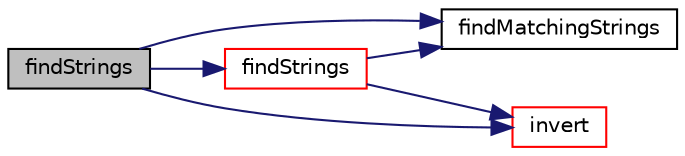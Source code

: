 digraph "findStrings"
{
  bgcolor="transparent";
  edge [fontname="Helvetica",fontsize="10",labelfontname="Helvetica",labelfontsize="10"];
  node [fontname="Helvetica",fontsize="10",shape=record];
  rankdir="LR";
  Node1 [label="findStrings",height=0.2,width=0.4,color="black", fillcolor="grey75", style="filled", fontcolor="black"];
  Node1 -> Node2 [color="midnightblue",fontsize="10",style="solid",fontname="Helvetica"];
  Node2 [label="findMatchingStrings",height=0.2,width=0.4,color="black",URL="$a10974.html#a6f0e89537651a4173e2955ba9c521839",tooltip="Return list indices for matching strings. "];
  Node1 -> Node3 [color="midnightblue",fontsize="10",style="solid",fontname="Helvetica"];
  Node3 [label="findStrings",height=0.2,width=0.4,color="red",URL="$a10974.html#a24d78dbd0055269ca2a05f27a1edebff",tooltip="Return true if string matches one of the regular expressions. "];
  Node3 -> Node2 [color="midnightblue",fontsize="10",style="solid",fontname="Helvetica"];
  Node3 -> Node4 [color="midnightblue",fontsize="10",style="solid",fontname="Helvetica"];
  Node4 [label="invert",height=0.2,width=0.4,color="red",URL="$a10974.html#a327595a4510d001734d50819f3ee744d",tooltip="Invert one-to-one map. Unmapped elements will be -1. "];
  Node1 -> Node4 [color="midnightblue",fontsize="10",style="solid",fontname="Helvetica"];
}
